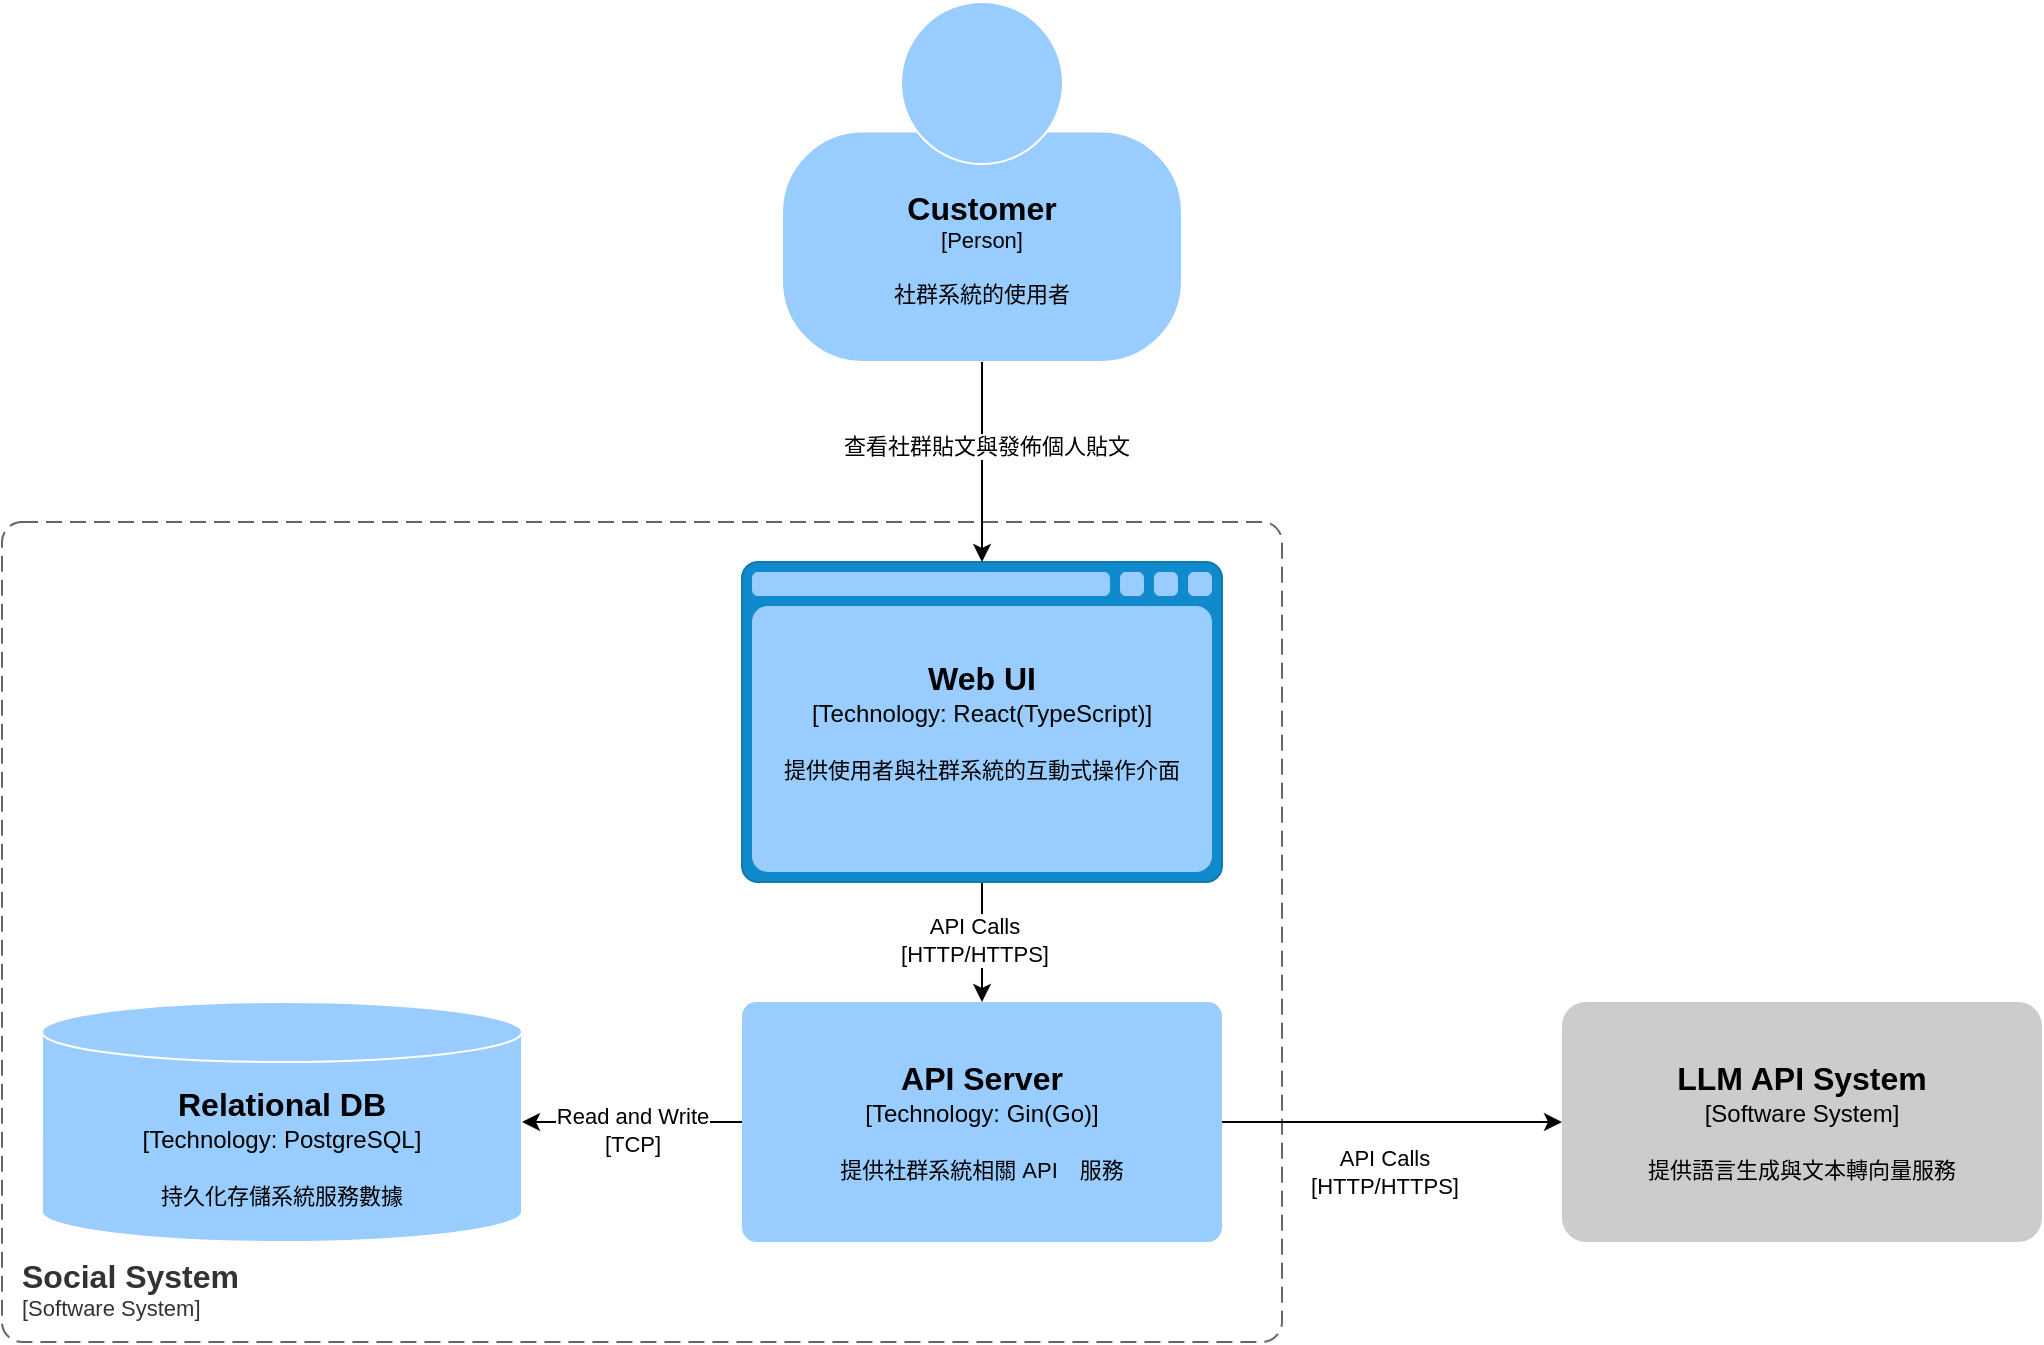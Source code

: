 <mxfile>
    <diagram id="PbsMmPjQBQPfxZd2QchS" name="c4-container">
        <mxGraphModel dx="548" dy="1822" grid="1" gridSize="10" guides="1" tooltips="1" connect="1" arrows="1" fold="1" page="1" pageScale="1" pageWidth="850" pageHeight="1100" math="0" shadow="0">
            <root>
                <mxCell id="0"/>
                <mxCell id="1" parent="0"/>
                <object placeholders="1" c4Name="Social System" c4Type="SystemScopeBoundary" c4Application="Software System" label="&lt;font style=&quot;font-size: 16px&quot;&gt;&lt;b&gt;&lt;div style=&quot;text-align: left&quot;&gt;%c4Name%&lt;/div&gt;&lt;/b&gt;&lt;/font&gt;&lt;div style=&quot;text-align: left&quot;&gt;[%c4Application%]&lt;/div&gt;" id="Whc_xYzW9EuP3trF1yJi-1">
                    <mxCell style="rounded=1;fontSize=11;whiteSpace=wrap;html=1;dashed=1;arcSize=20;fillColor=none;strokeColor=#666666;fontColor=#333333;labelBackgroundColor=none;align=left;verticalAlign=bottom;labelBorderColor=none;spacingTop=0;spacing=10;dashPattern=8 4;metaEdit=1;rotatable=0;perimeter=rectanglePerimeter;noLabel=0;labelPadding=0;allowArrows=0;connectable=0;expand=0;recursiveResize=0;editable=1;pointerEvents=0;absoluteArcSize=1;points=[[0.25,0,0],[0.5,0,0],[0.75,0,0],[1,0.25,0],[1,0.5,0],[1,0.75,0],[0.75,1,0],[0.5,1,0],[0.25,1,0],[0,0.75,0],[0,0.5,0],[0,0.25,0]];" vertex="1" parent="1">
                        <mxGeometry x="890" y="-100" width="640" height="410" as="geometry"/>
                    </mxCell>
                </object>
                <mxCell id="Whc_xYzW9EuP3trF1yJi-2" style="edgeStyle=none;html=1;" edge="1" parent="1" source="Whc_xYzW9EuP3trF1yJi-4" target="Whc_xYzW9EuP3trF1yJi-6">
                    <mxGeometry relative="1" as="geometry"/>
                </mxCell>
                <mxCell id="Whc_xYzW9EuP3trF1yJi-3" value="&lt;div&gt;API Calls&lt;/div&gt;&lt;span style=&quot;color: rgb(0, 0, 0);&quot;&gt;[HTTP/HTTPS]&lt;/span&gt;" style="edgeLabel;html=1;align=center;verticalAlign=middle;resizable=0;points=[];" vertex="1" connectable="0" parent="Whc_xYzW9EuP3trF1yJi-2">
                    <mxGeometry x="-0.042" y="-4" relative="1" as="geometry">
                        <mxPoint as="offset"/>
                    </mxGeometry>
                </mxCell>
                <object c4Name="Web UI" c4Type="Technology" c4Technology="React(TypeScript)" c4Description="提供使用者與社群系統的互動式操作介面" label="&lt;font style=&quot;font-size: 16px&quot;&gt;&lt;b&gt;%c4Name%&lt;/b&gt;&lt;/font&gt;&lt;div&gt;[%c4Type%:&amp;nbsp;%c4Technology%]&lt;/div&gt;&lt;br&gt;&lt;div&gt;&lt;font style=&quot;font-size: 11px&quot;&gt;&lt;font&gt;%c4Description%&lt;/font&gt;&lt;/font&gt;&lt;/div&gt;" placeholders="1" id="Whc_xYzW9EuP3trF1yJi-4">
                    <mxCell style="shape=mxgraph.c4.webBrowserContainer2;whiteSpace=wrap;html=1;boundedLbl=1;rounded=0;labelBackgroundColor=none;strokeColor=#FFFFFF;fillColor=light-dark(#99CCFF,#CCE5FF);strokeColor=#118ACD;strokeColor2=#0E7DAD;fontSize=12;fontColor=default;align=center;metaEdit=1;points=[[0.5,0,0],[1,0.25,0],[1,0.5,0],[1,0.75,0],[0.5,1,0],[0,0.75,0],[0,0.5,0],[0,0.25,0]];resizable=0;" vertex="1" parent="1">
                        <mxGeometry x="1260" y="-80" width="240" height="160" as="geometry"/>
                    </mxCell>
                </object>
                <object placeholders="1" c4Name="Customer" c4Type="Person" c4Description="社群系統的使用者" label="&lt;font style=&quot;font-size: 16px&quot;&gt;&lt;b&gt;%c4Name%&lt;/b&gt;&lt;/font&gt;&lt;div&gt;[%c4Type%]&lt;/div&gt;&lt;br&gt;&lt;div&gt;&lt;font style=&quot;font-size: 11px&quot;&gt;&lt;font&gt;%c4Description%&lt;/font&gt;&lt;/font&gt;&lt;/div&gt;" id="Whc_xYzW9EuP3trF1yJi-5">
                    <mxCell style="html=1;fontSize=11;dashed=0;whiteSpace=wrap;fillColor=light-dark(#99CCFF,#FFFFFF);strokeColor=#FFFFFF;fontColor=default;shape=mxgraph.c4.person2;align=center;metaEdit=1;points=[[0.5,0,0],[1,0.5,0],[1,0.75,0],[0.75,1,0],[0.5,1,0],[0.25,1,0],[0,0.75,0],[0,0.5,0]];resizable=0;labelBorderColor=none;textShadow=0;labelBackgroundColor=none;" vertex="1" parent="1">
                        <mxGeometry x="1280" y="-360" width="200" height="180" as="geometry"/>
                    </mxCell>
                </object>
                <object placeholders="1" c4Name="API Server" c4Type="Technology" c4Technology="Gin(Go)" c4Description="提供社群系統相關 API　服務" label="&lt;font style=&quot;font-size: 16px&quot;&gt;&lt;b&gt;%c4Name%&lt;/b&gt;&lt;/font&gt;&lt;div&gt;[%c4Type%: %c4Technology%]&lt;/div&gt;&lt;br&gt;&lt;div&gt;&lt;font style=&quot;font-size: 11px&quot;&gt;%c4Description%&lt;/font&gt;&lt;/div&gt;" id="Whc_xYzW9EuP3trF1yJi-6">
                    <mxCell style="rounded=1;whiteSpace=wrap;html=1;labelBackgroundColor=none;fillColor=#99CCFF;fontColor=default;align=center;arcSize=6;strokeColor=none;metaEdit=1;resizable=0;points=[[0.25,0,0],[0.5,0,0],[0.75,0,0],[1,0.25,0],[1,0.5,0],[1,0.75,0],[0.75,1,0],[0.5,1,0],[0.25,1,0],[0,0.75,0],[0,0.5,0],[0,0.25,0]];" vertex="1" parent="1">
                        <mxGeometry x="1260" y="140" width="240" height="120" as="geometry"/>
                    </mxCell>
                </object>
                <object placeholders="1" c4Name="Relational DB" c4Type="Technology" c4Technology="PostgreSQL" c4Description="持久化存儲系統服務數據" label="&lt;font style=&quot;font-size: 16px&quot;&gt;&lt;b&gt;%c4Name%&lt;/b&gt;&lt;/font&gt;&lt;div&gt;[%c4Type%:&amp;nbsp;%c4Technology%]&lt;/div&gt;&lt;br&gt;&lt;div&gt;&lt;font style=&quot;font-size: 11px&quot;&gt;&lt;font&gt;%c4Description%&lt;/font&gt;&lt;/font&gt;&lt;/div&gt;" id="Whc_xYzW9EuP3trF1yJi-7">
                    <mxCell style="shape=cylinder3;size=15;whiteSpace=wrap;html=1;boundedLbl=1;rounded=0;labelBackgroundColor=none;fillColor=#99CCFF;fontSize=12;fontColor=default;align=center;strokeColor=#FFFFFF;metaEdit=1;points=[[0.5,0,0],[1,0.25,0],[1,0.5,0],[1,0.75,0],[0.5,1,0],[0,0.75,0],[0,0.5,0],[0,0.25,0]];resizable=0;" vertex="1" parent="1">
                        <mxGeometry x="910" y="140" width="240" height="120" as="geometry"/>
                    </mxCell>
                </object>
                <object placeholders="1" c4Name="LLM API System" c4Type="Software System" c4Description="提供語言生成與文本轉向量服務" label="&lt;font style=&quot;font-size: 16px&quot;&gt;&lt;b&gt;%c4Name%&lt;/b&gt;&lt;/font&gt;&lt;div&gt;[%c4Type%]&lt;/div&gt;&lt;br&gt;&lt;div&gt;&lt;font style=&quot;font-size: 11px&quot;&gt;&lt;font&gt;%c4Description%&lt;/font&gt;&lt;/font&gt;&lt;/div&gt;" id="Whc_xYzW9EuP3trF1yJi-8">
                    <mxCell style="rounded=1;whiteSpace=wrap;html=1;labelBackgroundColor=none;fillColor=#CCCCCC;fontColor=default;align=center;arcSize=10;strokeColor=none;metaEdit=1;resizable=0;points=[[0.25,0,0],[0.5,0,0],[0.75,0,0],[1,0.25,0],[1,0.5,0],[1,0.75,0],[0.75,1,0],[0.5,1,0],[0.25,1,0],[0,0.75,0],[0,0.5,0],[0,0.25,0]];" vertex="1" parent="1">
                        <mxGeometry x="1670" y="140" width="240" height="120" as="geometry"/>
                    </mxCell>
                </object>
                <mxCell id="Whc_xYzW9EuP3trF1yJi-9" style="edgeStyle=none;html=1;entryX=0;entryY=0.5;entryDx=0;entryDy=0;entryPerimeter=0;" edge="1" parent="1" source="Whc_xYzW9EuP3trF1yJi-6" target="Whc_xYzW9EuP3trF1yJi-8">
                    <mxGeometry relative="1" as="geometry"/>
                </mxCell>
                <mxCell id="Whc_xYzW9EuP3trF1yJi-10" value="&lt;div&gt;API Calls&lt;/div&gt;&lt;span style=&quot;color: rgb(0, 0, 0);&quot;&gt;[HTTP/HTTPS]&lt;/span&gt;" style="edgeLabel;html=1;align=center;verticalAlign=middle;resizable=0;points=[];" vertex="1" connectable="0" parent="Whc_xYzW9EuP3trF1yJi-9">
                    <mxGeometry x="-0.258" y="-2" relative="1" as="geometry">
                        <mxPoint x="18" y="23" as="offset"/>
                    </mxGeometry>
                </mxCell>
                <mxCell id="Whc_xYzW9EuP3trF1yJi-11" style="edgeStyle=none;html=1;entryX=1;entryY=0.5;entryDx=0;entryDy=0;entryPerimeter=0;" edge="1" parent="1" source="Whc_xYzW9EuP3trF1yJi-6" target="Whc_xYzW9EuP3trF1yJi-7">
                    <mxGeometry relative="1" as="geometry"/>
                </mxCell>
                <mxCell id="Whc_xYzW9EuP3trF1yJi-12" value="&lt;div&gt;Read and Write&lt;/div&gt;&lt;span style=&quot;color: rgb(0, 0, 0);&quot;&gt;[TCP]&lt;/span&gt;" style="edgeLabel;html=1;align=center;verticalAlign=middle;resizable=0;points=[];" vertex="1" connectable="0" parent="Whc_xYzW9EuP3trF1yJi-11">
                    <mxGeometry x="-0.021" y="4" relative="1" as="geometry">
                        <mxPoint x="-1" as="offset"/>
                    </mxGeometry>
                </mxCell>
                <mxCell id="Whc_xYzW9EuP3trF1yJi-13" style="edgeStyle=none;html=1;entryX=0.5;entryY=0;entryDx=0;entryDy=0;entryPerimeter=0;" edge="1" parent="1" source="Whc_xYzW9EuP3trF1yJi-5" target="Whc_xYzW9EuP3trF1yJi-4">
                    <mxGeometry relative="1" as="geometry"/>
                </mxCell>
                <mxCell id="Whc_xYzW9EuP3trF1yJi-14" value="查看社群貼文與發佈個人貼文" style="edgeLabel;html=1;align=center;verticalAlign=middle;resizable=0;points=[];" vertex="1" connectable="0" parent="Whc_xYzW9EuP3trF1yJi-13">
                    <mxGeometry x="-0.14" y="2" relative="1" as="geometry">
                        <mxPoint y="-1" as="offset"/>
                    </mxGeometry>
                </mxCell>
            </root>
        </mxGraphModel>
    </diagram>
    <diagram id="ApXefDYB7oNisbSgUvdr" name="Page-1">
        <mxGraphModel dx="1282" dy="1825" grid="1" gridSize="10" guides="1" tooltips="1" connect="1" arrows="1" fold="1" page="1" pageScale="1" pageWidth="850" pageHeight="1100" math="0" shadow="0">
            <root>
                <mxCell id="0"/>
                <mxCell id="1" parent="0"/>
                <mxCell id="5" value="" style="rounded=1;whiteSpace=wrap;html=1;arcSize=3;dashed=1;" parent="1" vertex="1">
                    <mxGeometry x="50" y="240" width="450" height="300" as="geometry"/>
                </mxCell>
                <mxCell id="15" style="edgeStyle=none;html=1;" edge="1" parent="1" source="7" target="8">
                    <mxGeometry relative="1" as="geometry"/>
                </mxCell>
                <mxCell id="17" value="&lt;div&gt;API Calls&lt;/div&gt;[HTTP/HTTPS]" style="edgeLabel;html=1;align=center;verticalAlign=middle;resizable=0;points=[];" vertex="1" connectable="0" parent="15">
                    <mxGeometry x="0.03" y="2" relative="1" as="geometry">
                        <mxPoint x="-2" y="-1" as="offset"/>
                    </mxGeometry>
                </mxCell>
                <mxCell id="7" value="&lt;b&gt;Web UI&lt;/b&gt;&lt;div&gt;[React(Typescript)]&lt;br&gt;&lt;br&gt;&lt;/div&gt;&lt;div&gt;提供使用者社交系統，前端網頁互動式操作介面&lt;/div&gt;" style="rounded=1;whiteSpace=wrap;html=1;arcSize=8;" parent="1" vertex="1">
                    <mxGeometry x="290" y="290" width="180" height="90" as="geometry"/>
                </mxCell>
                <mxCell id="12" style="edgeStyle=none;html=1;entryX=0;entryY=0.5;entryDx=0;entryDy=0;" parent="1" source="8" target="11" edge="1">
                    <mxGeometry relative="1" as="geometry"/>
                </mxCell>
                <mxCell id="13" value="&lt;div&gt;API Calls&lt;/div&gt;[HTTP/HTTPS]" style="edgeLabel;html=1;align=center;verticalAlign=middle;resizable=0;points=[];" parent="12" vertex="1" connectable="0">
                    <mxGeometry x="-0.186" y="-1" relative="1" as="geometry">
                        <mxPoint x="5" y="14" as="offset"/>
                    </mxGeometry>
                </mxCell>
                <mxCell id="14" style="edgeStyle=none;html=1;" edge="1" parent="1" source="8" target="9">
                    <mxGeometry relative="1" as="geometry"/>
                </mxCell>
                <mxCell id="16" value="&lt;div&gt;Read and Write&lt;/div&gt;[TCP]" style="edgeLabel;html=1;align=center;verticalAlign=middle;resizable=0;points=[];" vertex="1" connectable="0" parent="14">
                    <mxGeometry x="-0.011" y="2" relative="1" as="geometry">
                        <mxPoint y="13" as="offset"/>
                    </mxGeometry>
                </mxCell>
                <mxCell id="8" value="&lt;b&gt;API Server&lt;/b&gt;&lt;br&gt;&lt;div&gt;[Gin(Go)]&lt;/div&gt;&lt;div&gt;&lt;br&gt;&lt;/div&gt;&lt;div&gt;提供社交系統 API 服務與資料庫訪問&lt;/div&gt;" style="rounded=1;whiteSpace=wrap;html=1;arcSize=12;" parent="1" vertex="1">
                    <mxGeometry x="290" y="440" width="180" height="80" as="geometry"/>
                </mxCell>
                <mxCell id="9" value="&lt;div&gt;&lt;b&gt;Related DB&lt;/b&gt;&lt;/div&gt;[PostgreSQL]&lt;div&gt;&lt;br&gt;&lt;/div&gt;&lt;div&gt;持久化存儲系統服務數據&lt;/div&gt;" style="shape=cylinder3;whiteSpace=wrap;html=1;boundedLbl=1;backgroundOutline=1;size=10.8;" parent="1" vertex="1">
                    <mxGeometry x="70" y="430" width="120" height="100" as="geometry"/>
                </mxCell>
                <mxCell id="10" value="&lt;b&gt;Social System&lt;/b&gt;&lt;div&gt;[Software Sysstem]&lt;/div&gt;" style="text;html=1;align=center;verticalAlign=middle;whiteSpace=wrap;rounded=0;" parent="1" vertex="1">
                    <mxGeometry x="215" y="250" width="120" height="30" as="geometry"/>
                </mxCell>
                <mxCell id="11" value="&lt;b&gt;LLM API System&lt;/b&gt;&lt;div&gt;[Software System]&lt;/div&gt;&lt;div&gt;&lt;br&gt;&lt;/div&gt;&lt;div&gt;提供語言生成與文本轉向量服務&lt;/div&gt;" style="rounded=1;whiteSpace=wrap;html=1;arcSize=8;" parent="1" vertex="1">
                    <mxGeometry x="590" y="438.75" width="190" height="82.5" as="geometry"/>
                </mxCell>
                <object placeholders="1" c4Name="Social System" c4Type="SystemScopeBoundary" c4Application="Software System" label="&lt;font style=&quot;font-size: 16px&quot;&gt;&lt;b&gt;&lt;div style=&quot;text-align: left&quot;&gt;%c4Name%&lt;/div&gt;&lt;/b&gt;&lt;/font&gt;&lt;div style=&quot;text-align: left&quot;&gt;[%c4Application%]&lt;/div&gt;" id="21">
                    <mxCell style="rounded=1;fontSize=11;whiteSpace=wrap;html=1;dashed=1;arcSize=20;fillColor=none;strokeColor=#666666;fontColor=#333333;labelBackgroundColor=none;align=left;verticalAlign=bottom;labelBorderColor=none;spacingTop=0;spacing=10;dashPattern=8 4;metaEdit=1;rotatable=0;perimeter=rectanglePerimeter;noLabel=0;labelPadding=0;allowArrows=0;connectable=0;expand=0;recursiveResize=0;editable=1;pointerEvents=0;absoluteArcSize=1;points=[[0.25,0,0],[0.5,0,0],[0.75,0,0],[1,0.25,0],[1,0.5,0],[1,0.75,0],[0.75,1,0],[0.5,1,0],[0.25,1,0],[0,0.75,0],[0,0.5,0],[0,0.25,0]];" vertex="1" parent="1">
                        <mxGeometry x="890" y="-100" width="640" height="410" as="geometry"/>
                    </mxCell>
                </object>
                <mxCell id="30" style="edgeStyle=none;html=1;" edge="1" parent="1" source="23" target="25">
                    <mxGeometry relative="1" as="geometry"/>
                </mxCell>
                <mxCell id="31" value="&lt;div&gt;API Calls&lt;/div&gt;&lt;span style=&quot;color: rgb(0, 0, 0);&quot;&gt;[HTTP/HTTPS]&lt;/span&gt;" style="edgeLabel;html=1;align=center;verticalAlign=middle;resizable=0;points=[];" vertex="1" connectable="0" parent="30">
                    <mxGeometry x="-0.042" y="-4" relative="1" as="geometry">
                        <mxPoint as="offset"/>
                    </mxGeometry>
                </mxCell>
                <object c4Name="Web UI" c4Type="Technology" c4Technology="React(TypeScript)" c4Description="提供使用者與社群系統的互動式操作介面" label="&lt;font style=&quot;font-size: 16px&quot;&gt;&lt;b&gt;%c4Name%&lt;/b&gt;&lt;/font&gt;&lt;div&gt;[%c4Type%:&amp;nbsp;%c4Technology%]&lt;/div&gt;&lt;br&gt;&lt;div&gt;&lt;font style=&quot;font-size: 11px&quot;&gt;&lt;font&gt;%c4Description%&lt;/font&gt;&lt;/font&gt;&lt;/div&gt;" placeholders="1" id="23">
                    <mxCell style="shape=mxgraph.c4.webBrowserContainer2;whiteSpace=wrap;html=1;boundedLbl=1;rounded=0;labelBackgroundColor=none;strokeColor=#FFFFFF;fillColor=light-dark(#99CCFF,#CCE5FF);strokeColor=#118ACD;strokeColor2=#0E7DAD;fontSize=12;fontColor=default;align=center;metaEdit=1;points=[[0.5,0,0],[1,0.25,0],[1,0.5,0],[1,0.75,0],[0.5,1,0],[0,0.75,0],[0,0.5,0],[0,0.25,0]];resizable=0;" vertex="1" parent="1">
                        <mxGeometry x="1260" y="-80" width="240" height="160" as="geometry"/>
                    </mxCell>
                </object>
                <object placeholders="1" c4Name="Customer" c4Type="Person" c4Description="社群系統的使用者" label="&lt;font style=&quot;font-size: 16px&quot;&gt;&lt;b&gt;%c4Name%&lt;/b&gt;&lt;/font&gt;&lt;div&gt;[%c4Type%]&lt;/div&gt;&lt;br&gt;&lt;div&gt;&lt;font style=&quot;font-size: 11px&quot;&gt;&lt;font&gt;%c4Description%&lt;/font&gt;&lt;/font&gt;&lt;/div&gt;" id="24">
                    <mxCell style="html=1;fontSize=11;dashed=0;whiteSpace=wrap;fillColor=light-dark(#99CCFF,#FFFFFF);strokeColor=none;fontColor=#FFFFFF;shape=mxgraph.c4.person2;align=center;metaEdit=1;points=[[0.5,0,0],[1,0.5,0],[1,0.75,0],[0.75,1,0],[0.5,1,0],[0.25,1,0],[0,0.75,0],[0,0.5,0]];resizable=0;labelBorderColor=none;textShadow=0;labelBackgroundColor=none;" vertex="1" parent="1">
                        <mxGeometry x="1280" y="-360" width="200" height="180" as="geometry"/>
                    </mxCell>
                </object>
                <object placeholders="1" c4Name="API Server" c4Type="Technology" c4Technology="Gin(Go)" c4Description="提供社群系統相關 API　服務" label="&lt;font style=&quot;font-size: 16px&quot;&gt;&lt;b&gt;%c4Name%&lt;/b&gt;&lt;/font&gt;&lt;div&gt;[%c4Type%: %c4Technology%]&lt;/div&gt;&lt;br&gt;&lt;div&gt;&lt;font style=&quot;font-size: 11px&quot;&gt;%c4Description%&lt;/font&gt;&lt;/div&gt;" id="25">
                    <mxCell style="rounded=1;whiteSpace=wrap;html=1;labelBackgroundColor=none;fillColor=#99CCFF;fontColor=#ffffff;align=center;arcSize=6;strokeColor=none;metaEdit=1;resizable=0;points=[[0.25,0,0],[0.5,0,0],[0.75,0,0],[1,0.25,0],[1,0.5,0],[1,0.75,0],[0.75,1,0],[0.5,1,0],[0.25,1,0],[0,0.75,0],[0,0.5,0],[0,0.25,0]];" vertex="1" parent="1">
                        <mxGeometry x="1260" y="140" width="240" height="120" as="geometry"/>
                    </mxCell>
                </object>
                <object placeholders="1" c4Name="Relational DB" c4Type="Technology" c4Technology="PostgreSQL" c4Description="持久化存儲系統服務數據" label="&lt;font style=&quot;font-size: 16px&quot;&gt;&lt;b&gt;%c4Name%&lt;/b&gt;&lt;/font&gt;&lt;div&gt;[%c4Type%:&amp;nbsp;%c4Technology%]&lt;/div&gt;&lt;br&gt;&lt;div&gt;&lt;font style=&quot;font-size: 11px&quot;&gt;&lt;font&gt;%c4Description%&lt;/font&gt;&lt;/font&gt;&lt;/div&gt;" id="26">
                    <mxCell style="shape=cylinder3;size=15;whiteSpace=wrap;html=1;boundedLbl=1;rounded=0;labelBackgroundColor=none;fillColor=#99CCFF;fontSize=12;fontColor=default;align=center;strokeColor=#FFFFFF;metaEdit=1;points=[[0.5,0,0],[1,0.25,0],[1,0.5,0],[1,0.75,0],[0.5,1,0],[0,0.75,0],[0,0.5,0],[0,0.25,0]];resizable=0;" vertex="1" parent="1">
                        <mxGeometry x="910" y="140" width="240" height="120" as="geometry"/>
                    </mxCell>
                </object>
                <object placeholders="1" c4Name="LLM API System" c4Type="Software System" c4Description="提供語言生成與文本轉向量服務" label="&lt;font style=&quot;font-size: 16px&quot;&gt;&lt;b&gt;%c4Name%&lt;/b&gt;&lt;/font&gt;&lt;div&gt;[%c4Type%]&lt;/div&gt;&lt;br&gt;&lt;div&gt;&lt;font style=&quot;font-size: 11px&quot;&gt;&lt;font&gt;%c4Description%&lt;/font&gt;&lt;/font&gt;&lt;/div&gt;" id="27">
                    <mxCell style="rounded=1;whiteSpace=wrap;html=1;labelBackgroundColor=none;fillColor=#CCCCCC;fontColor=default;align=center;arcSize=10;strokeColor=none;metaEdit=1;resizable=0;points=[[0.25,0,0],[0.5,0,0],[0.75,0,0],[1,0.25,0],[1,0.5,0],[1,0.75,0],[0.75,1,0],[0.5,1,0],[0.25,1,0],[0,0.75,0],[0,0.5,0],[0,0.25,0]];" vertex="1" parent="1">
                        <mxGeometry x="1670" y="140" width="240" height="120" as="geometry"/>
                    </mxCell>
                </object>
                <mxCell id="28" style="edgeStyle=none;html=1;entryX=0;entryY=0.5;entryDx=0;entryDy=0;entryPerimeter=0;" edge="1" parent="1" source="25" target="27">
                    <mxGeometry relative="1" as="geometry"/>
                </mxCell>
                <mxCell id="29" value="&lt;div&gt;API Calls&lt;/div&gt;&lt;span style=&quot;color: rgb(0, 0, 0);&quot;&gt;[HTTP/HTTPS]&lt;/span&gt;" style="edgeLabel;html=1;align=center;verticalAlign=middle;resizable=0;points=[];" vertex="1" connectable="0" parent="28">
                    <mxGeometry x="-0.258" y="-2" relative="1" as="geometry">
                        <mxPoint x="18" y="23" as="offset"/>
                    </mxGeometry>
                </mxCell>
                <mxCell id="32" style="edgeStyle=none;html=1;entryX=1;entryY=0.5;entryDx=0;entryDy=0;entryPerimeter=0;" edge="1" parent="1" source="25" target="26">
                    <mxGeometry relative="1" as="geometry"/>
                </mxCell>
                <mxCell id="34" value="&lt;div&gt;Read and Write&lt;/div&gt;&lt;span style=&quot;color: rgb(0, 0, 0);&quot;&gt;[TCP]&lt;/span&gt;" style="edgeLabel;html=1;align=center;verticalAlign=middle;resizable=0;points=[];" vertex="1" connectable="0" parent="32">
                    <mxGeometry x="-0.021" y="4" relative="1" as="geometry">
                        <mxPoint x="-1" as="offset"/>
                    </mxGeometry>
                </mxCell>
                <mxCell id="35" style="edgeStyle=none;html=1;entryX=0.5;entryY=0;entryDx=0;entryDy=0;entryPerimeter=0;" edge="1" parent="1" source="24" target="23">
                    <mxGeometry relative="1" as="geometry"/>
                </mxCell>
                <mxCell id="36" value="查看社群貼文與發佈個人貼文" style="edgeLabel;html=1;align=center;verticalAlign=middle;resizable=0;points=[];" vertex="1" connectable="0" parent="35">
                    <mxGeometry x="-0.14" y="2" relative="1" as="geometry">
                        <mxPoint y="-1" as="offset"/>
                    </mxGeometry>
                </mxCell>
            </root>
        </mxGraphModel>
    </diagram>
</mxfile>